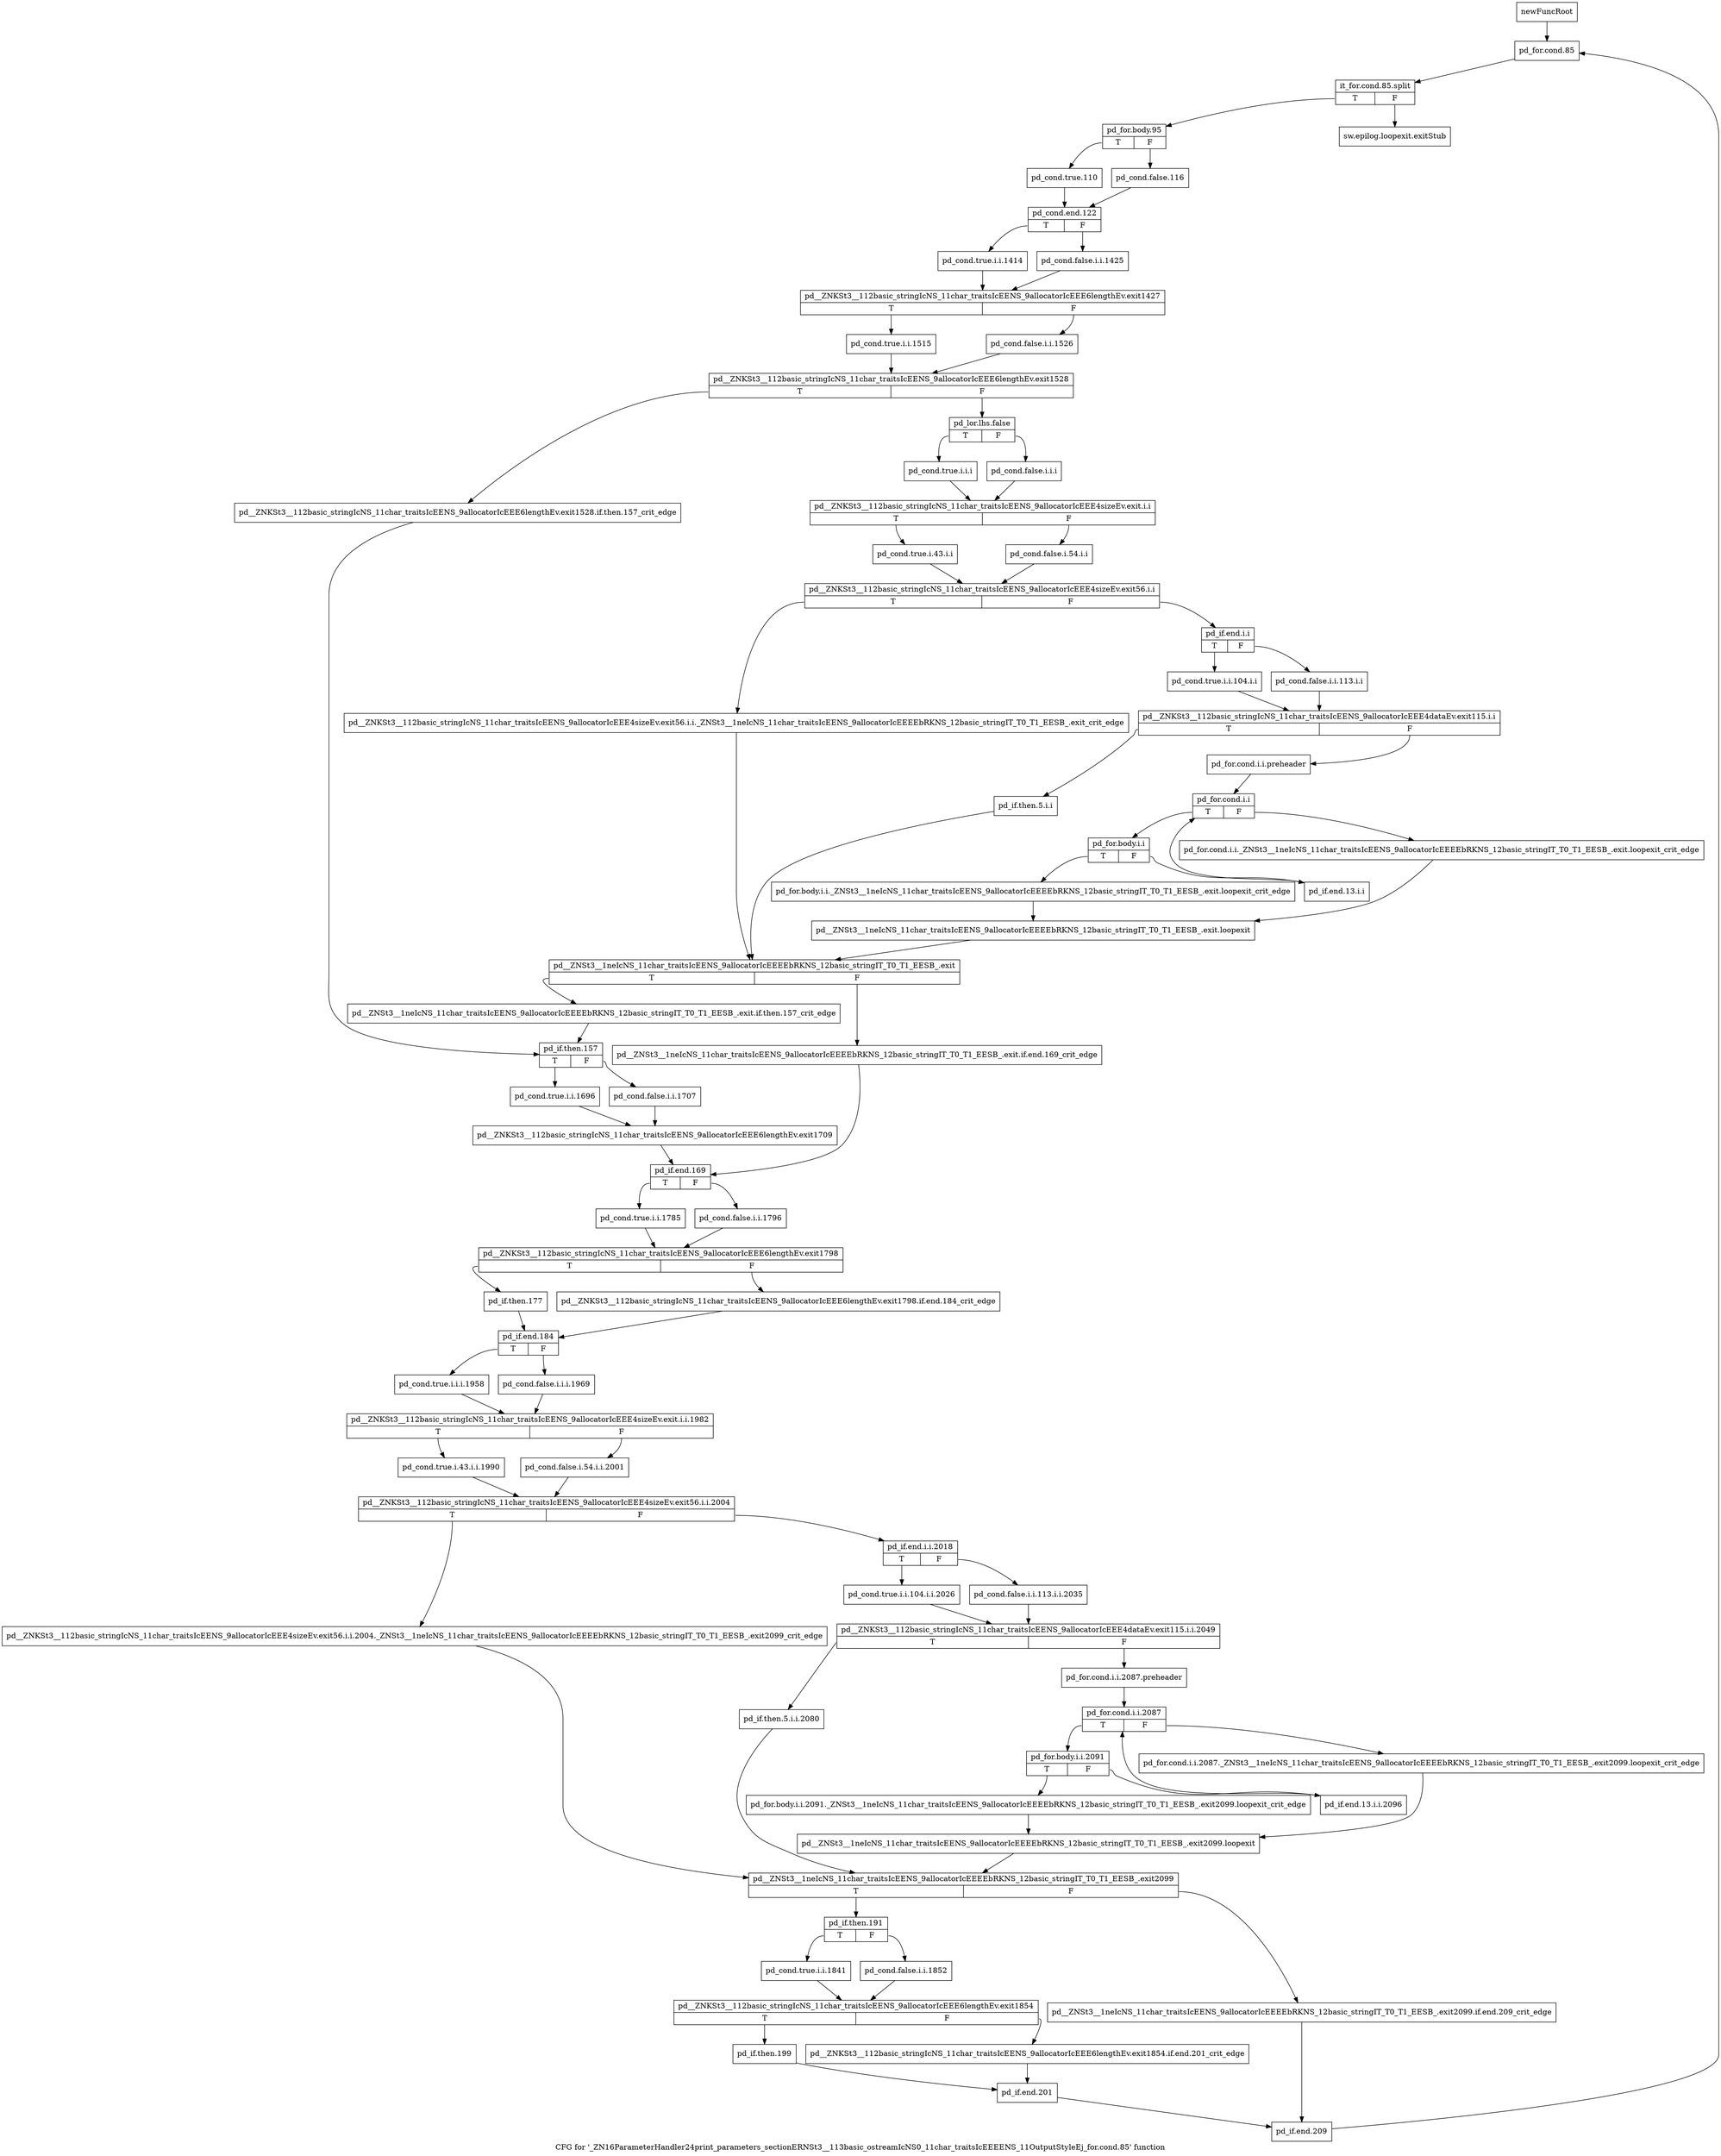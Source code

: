 digraph "CFG for '_ZN16ParameterHandler24print_parameters_sectionERNSt3__113basic_ostreamIcNS0_11char_traitsIcEEEENS_11OutputStyleEj_for.cond.85' function" {
	label="CFG for '_ZN16ParameterHandler24print_parameters_sectionERNSt3__113basic_ostreamIcNS0_11char_traitsIcEEEENS_11OutputStyleEj_for.cond.85' function";

	Node0x9577030 [shape=record,label="{newFuncRoot}"];
	Node0x9577030 -> Node0x95770d0;
	Node0x9577080 [shape=record,label="{sw.epilog.loopexit.exitStub}"];
	Node0x95770d0 [shape=record,label="{pd_for.cond.85}"];
	Node0x95770d0 -> Node0xab2ac80;
	Node0xab2ac80 [shape=record,label="{it_for.cond.85.split|{<s0>T|<s1>F}}"];
	Node0xab2ac80:s0 -> Node0x9577120;
	Node0xab2ac80:s1 -> Node0x9577080;
	Node0x9577120 [shape=record,label="{pd_for.body.95|{<s0>T|<s1>F}}"];
	Node0x9577120:s0 -> Node0x95771c0;
	Node0x9577120:s1 -> Node0x9577170;
	Node0x9577170 [shape=record,label="{pd_cond.false.116}"];
	Node0x9577170 -> Node0x9577210;
	Node0x95771c0 [shape=record,label="{pd_cond.true.110}"];
	Node0x95771c0 -> Node0x9577210;
	Node0x9577210 [shape=record,label="{pd_cond.end.122|{<s0>T|<s1>F}}"];
	Node0x9577210:s0 -> Node0x95772b0;
	Node0x9577210:s1 -> Node0x9577260;
	Node0x9577260 [shape=record,label="{pd_cond.false.i.i.1425}"];
	Node0x9577260 -> Node0x9577300;
	Node0x95772b0 [shape=record,label="{pd_cond.true.i.i.1414}"];
	Node0x95772b0 -> Node0x9577300;
	Node0x9577300 [shape=record,label="{pd__ZNKSt3__112basic_stringIcNS_11char_traitsIcEENS_9allocatorIcEEE6lengthEv.exit1427|{<s0>T|<s1>F}}"];
	Node0x9577300:s0 -> Node0x95773a0;
	Node0x9577300:s1 -> Node0x9577350;
	Node0x9577350 [shape=record,label="{pd_cond.false.i.i.1526}"];
	Node0x9577350 -> Node0x95773f0;
	Node0x95773a0 [shape=record,label="{pd_cond.true.i.i.1515}"];
	Node0x95773a0 -> Node0x95773f0;
	Node0x95773f0 [shape=record,label="{pd__ZNKSt3__112basic_stringIcNS_11char_traitsIcEENS_9allocatorIcEEE6lengthEv.exit1528|{<s0>T|<s1>F}}"];
	Node0x95773f0:s0 -> Node0x9577b70;
	Node0x95773f0:s1 -> Node0x9577440;
	Node0x9577440 [shape=record,label="{pd_lor.lhs.false|{<s0>T|<s1>F}}"];
	Node0x9577440:s0 -> Node0x95774e0;
	Node0x9577440:s1 -> Node0x9577490;
	Node0x9577490 [shape=record,label="{pd_cond.false.i.i.i}"];
	Node0x9577490 -> Node0x9577530;
	Node0x95774e0 [shape=record,label="{pd_cond.true.i.i.i}"];
	Node0x95774e0 -> Node0x9577530;
	Node0x9577530 [shape=record,label="{pd__ZNKSt3__112basic_stringIcNS_11char_traitsIcEENS_9allocatorIcEEE4sizeEv.exit.i.i|{<s0>T|<s1>F}}"];
	Node0x9577530:s0 -> Node0x95775d0;
	Node0x9577530:s1 -> Node0x9577580;
	Node0x9577580 [shape=record,label="{pd_cond.false.i.54.i.i}"];
	Node0x9577580 -> Node0x9577620;
	Node0x95775d0 [shape=record,label="{pd_cond.true.i.43.i.i}"];
	Node0x95775d0 -> Node0x9577620;
	Node0x9577620 [shape=record,label="{pd__ZNKSt3__112basic_stringIcNS_11char_traitsIcEENS_9allocatorIcEEE4sizeEv.exit56.i.i|{<s0>T|<s1>F}}"];
	Node0x9577620:s0 -> Node0x9577a30;
	Node0x9577620:s1 -> Node0x9577670;
	Node0x9577670 [shape=record,label="{pd_if.end.i.i|{<s0>T|<s1>F}}"];
	Node0x9577670:s0 -> Node0x9577710;
	Node0x9577670:s1 -> Node0x95776c0;
	Node0x95776c0 [shape=record,label="{pd_cond.false.i.i.113.i.i}"];
	Node0x95776c0 -> Node0x9577760;
	Node0x9577710 [shape=record,label="{pd_cond.true.i.i.104.i.i}"];
	Node0x9577710 -> Node0x9577760;
	Node0x9577760 [shape=record,label="{pd__ZNKSt3__112basic_stringIcNS_11char_traitsIcEENS_9allocatorIcEEE4dataEv.exit115.i.i|{<s0>T|<s1>F}}"];
	Node0x9577760:s0 -> Node0x95779e0;
	Node0x9577760:s1 -> Node0x95777b0;
	Node0x95777b0 [shape=record,label="{pd_for.cond.i.i.preheader}"];
	Node0x95777b0 -> Node0x9577800;
	Node0x9577800 [shape=record,label="{pd_for.cond.i.i|{<s0>T|<s1>F}}"];
	Node0x9577800:s0 -> Node0x95778a0;
	Node0x9577800:s1 -> Node0x9577850;
	Node0x9577850 [shape=record,label="{pd_for.cond.i.i._ZNSt3__1neIcNS_11char_traitsIcEENS_9allocatorIcEEEEbRKNS_12basic_stringIT_T0_T1_EESB_.exit.loopexit_crit_edge}"];
	Node0x9577850 -> Node0x9577990;
	Node0x95778a0 [shape=record,label="{pd_for.body.i.i|{<s0>T|<s1>F}}"];
	Node0x95778a0:s0 -> Node0x9577940;
	Node0x95778a0:s1 -> Node0x95778f0;
	Node0x95778f0 [shape=record,label="{pd_if.end.13.i.i}"];
	Node0x95778f0 -> Node0x9577800;
	Node0x9577940 [shape=record,label="{pd_for.body.i.i._ZNSt3__1neIcNS_11char_traitsIcEENS_9allocatorIcEEEEbRKNS_12basic_stringIT_T0_T1_EESB_.exit.loopexit_crit_edge}"];
	Node0x9577940 -> Node0x9577990;
	Node0x9577990 [shape=record,label="{pd__ZNSt3__1neIcNS_11char_traitsIcEENS_9allocatorIcEEEEbRKNS_12basic_stringIT_T0_T1_EESB_.exit.loopexit}"];
	Node0x9577990 -> Node0x9577a80;
	Node0x95779e0 [shape=record,label="{pd_if.then.5.i.i}"];
	Node0x95779e0 -> Node0x9577a80;
	Node0x9577a30 [shape=record,label="{pd__ZNKSt3__112basic_stringIcNS_11char_traitsIcEENS_9allocatorIcEEE4sizeEv.exit56.i.i._ZNSt3__1neIcNS_11char_traitsIcEENS_9allocatorIcEEEEbRKNS_12basic_stringIT_T0_T1_EESB_.exit_crit_edge}"];
	Node0x9577a30 -> Node0x9577a80;
	Node0x9577a80 [shape=record,label="{pd__ZNSt3__1neIcNS_11char_traitsIcEENS_9allocatorIcEEEEbRKNS_12basic_stringIT_T0_T1_EESB_.exit|{<s0>T|<s1>F}}"];
	Node0x9577a80:s0 -> Node0x9577b20;
	Node0x9577a80:s1 -> Node0x9577ad0;
	Node0x9577ad0 [shape=record,label="{pd__ZNSt3__1neIcNS_11char_traitsIcEENS_9allocatorIcEEEEbRKNS_12basic_stringIT_T0_T1_EESB_.exit.if.end.169_crit_edge}"];
	Node0x9577ad0 -> Node0x9577d00;
	Node0x9577b20 [shape=record,label="{pd__ZNSt3__1neIcNS_11char_traitsIcEENS_9allocatorIcEEEEbRKNS_12basic_stringIT_T0_T1_EESB_.exit.if.then.157_crit_edge}"];
	Node0x9577b20 -> Node0x9577bc0;
	Node0x9577b70 [shape=record,label="{pd__ZNKSt3__112basic_stringIcNS_11char_traitsIcEENS_9allocatorIcEEE6lengthEv.exit1528.if.then.157_crit_edge}"];
	Node0x9577b70 -> Node0x9577bc0;
	Node0x9577bc0 [shape=record,label="{pd_if.then.157|{<s0>T|<s1>F}}"];
	Node0x9577bc0:s0 -> Node0x9577c60;
	Node0x9577bc0:s1 -> Node0x9577c10;
	Node0x9577c10 [shape=record,label="{pd_cond.false.i.i.1707}"];
	Node0x9577c10 -> Node0x9577cb0;
	Node0x9577c60 [shape=record,label="{pd_cond.true.i.i.1696}"];
	Node0x9577c60 -> Node0x9577cb0;
	Node0x9577cb0 [shape=record,label="{pd__ZNKSt3__112basic_stringIcNS_11char_traitsIcEENS_9allocatorIcEEE6lengthEv.exit1709}"];
	Node0x9577cb0 -> Node0x9577d00;
	Node0x9577d00 [shape=record,label="{pd_if.end.169|{<s0>T|<s1>F}}"];
	Node0x9577d00:s0 -> Node0x9577da0;
	Node0x9577d00:s1 -> Node0x9577d50;
	Node0x9577d50 [shape=record,label="{pd_cond.false.i.i.1796}"];
	Node0x9577d50 -> Node0x9577df0;
	Node0x9577da0 [shape=record,label="{pd_cond.true.i.i.1785}"];
	Node0x9577da0 -> Node0x9577df0;
	Node0x9577df0 [shape=record,label="{pd__ZNKSt3__112basic_stringIcNS_11char_traitsIcEENS_9allocatorIcEEE6lengthEv.exit1798|{<s0>T|<s1>F}}"];
	Node0x9577df0:s0 -> Node0x9577e90;
	Node0x9577df0:s1 -> Node0x9577e40;
	Node0x9577e40 [shape=record,label="{pd__ZNKSt3__112basic_stringIcNS_11char_traitsIcEENS_9allocatorIcEEE6lengthEv.exit1798.if.end.184_crit_edge}"];
	Node0x9577e40 -> Node0x9577ee0;
	Node0x9577e90 [shape=record,label="{pd_if.then.177}"];
	Node0x9577e90 -> Node0x9577ee0;
	Node0x9577ee0 [shape=record,label="{pd_if.end.184|{<s0>T|<s1>F}}"];
	Node0x9577ee0:s0 -> Node0x9577f80;
	Node0x9577ee0:s1 -> Node0x9577f30;
	Node0x9577f30 [shape=record,label="{pd_cond.false.i.i.i.1969}"];
	Node0x9577f30 -> Node0x956e1a0;
	Node0x9577f80 [shape=record,label="{pd_cond.true.i.i.i.1958}"];
	Node0x9577f80 -> Node0x956e1a0;
	Node0x956e1a0 [shape=record,label="{pd__ZNKSt3__112basic_stringIcNS_11char_traitsIcEENS_9allocatorIcEEE4sizeEv.exit.i.i.1982|{<s0>T|<s1>F}}"];
	Node0x956e1a0:s0 -> Node0x9578020;
	Node0x956e1a0:s1 -> Node0x9577fd0;
	Node0x9577fd0 [shape=record,label="{pd_cond.false.i.54.i.i.2001}"];
	Node0x9577fd0 -> Node0x9578070;
	Node0x9578020 [shape=record,label="{pd_cond.true.i.43.i.i.1990}"];
	Node0x9578020 -> Node0x9578070;
	Node0x9578070 [shape=record,label="{pd__ZNKSt3__112basic_stringIcNS_11char_traitsIcEENS_9allocatorIcEEE4sizeEv.exit56.i.i.2004|{<s0>T|<s1>F}}"];
	Node0x9578070:s0 -> Node0x9578480;
	Node0x9578070:s1 -> Node0x95780c0;
	Node0x95780c0 [shape=record,label="{pd_if.end.i.i.2018|{<s0>T|<s1>F}}"];
	Node0x95780c0:s0 -> Node0x9578160;
	Node0x95780c0:s1 -> Node0x9578110;
	Node0x9578110 [shape=record,label="{pd_cond.false.i.i.113.i.i.2035}"];
	Node0x9578110 -> Node0x95781b0;
	Node0x9578160 [shape=record,label="{pd_cond.true.i.i.104.i.i.2026}"];
	Node0x9578160 -> Node0x95781b0;
	Node0x95781b0 [shape=record,label="{pd__ZNKSt3__112basic_stringIcNS_11char_traitsIcEENS_9allocatorIcEEE4dataEv.exit115.i.i.2049|{<s0>T|<s1>F}}"];
	Node0x95781b0:s0 -> Node0x9578430;
	Node0x95781b0:s1 -> Node0x9578200;
	Node0x9578200 [shape=record,label="{pd_for.cond.i.i.2087.preheader}"];
	Node0x9578200 -> Node0x9578250;
	Node0x9578250 [shape=record,label="{pd_for.cond.i.i.2087|{<s0>T|<s1>F}}"];
	Node0x9578250:s0 -> Node0x95782f0;
	Node0x9578250:s1 -> Node0x95782a0;
	Node0x95782a0 [shape=record,label="{pd_for.cond.i.i.2087._ZNSt3__1neIcNS_11char_traitsIcEENS_9allocatorIcEEEEbRKNS_12basic_stringIT_T0_T1_EESB_.exit2099.loopexit_crit_edge}"];
	Node0x95782a0 -> Node0x95783e0;
	Node0x95782f0 [shape=record,label="{pd_for.body.i.i.2091|{<s0>T|<s1>F}}"];
	Node0x95782f0:s0 -> Node0x9578390;
	Node0x95782f0:s1 -> Node0x9578340;
	Node0x9578340 [shape=record,label="{pd_if.end.13.i.i.2096}"];
	Node0x9578340 -> Node0x9578250;
	Node0x9578390 [shape=record,label="{pd_for.body.i.i.2091._ZNSt3__1neIcNS_11char_traitsIcEENS_9allocatorIcEEEEbRKNS_12basic_stringIT_T0_T1_EESB_.exit2099.loopexit_crit_edge}"];
	Node0x9578390 -> Node0x95783e0;
	Node0x95783e0 [shape=record,label="{pd__ZNSt3__1neIcNS_11char_traitsIcEENS_9allocatorIcEEEEbRKNS_12basic_stringIT_T0_T1_EESB_.exit2099.loopexit}"];
	Node0x95783e0 -> Node0x95784d0;
	Node0x9578430 [shape=record,label="{pd_if.then.5.i.i.2080}"];
	Node0x9578430 -> Node0x95784d0;
	Node0x9578480 [shape=record,label="{pd__ZNKSt3__112basic_stringIcNS_11char_traitsIcEENS_9allocatorIcEEE4sizeEv.exit56.i.i.2004._ZNSt3__1neIcNS_11char_traitsIcEENS_9allocatorIcEEEEbRKNS_12basic_stringIT_T0_T1_EESB_.exit2099_crit_edge}"];
	Node0x9578480 -> Node0x95784d0;
	Node0x95784d0 [shape=record,label="{pd__ZNSt3__1neIcNS_11char_traitsIcEENS_9allocatorIcEEEEbRKNS_12basic_stringIT_T0_T1_EESB_.exit2099|{<s0>T|<s1>F}}"];
	Node0x95784d0:s0 -> Node0x9578570;
	Node0x95784d0:s1 -> Node0x9578520;
	Node0x9578520 [shape=record,label="{pd__ZNSt3__1neIcNS_11char_traitsIcEENS_9allocatorIcEEEEbRKNS_12basic_stringIT_T0_T1_EESB_.exit2099.if.end.209_crit_edge}"];
	Node0x9578520 -> Node0x95787a0;
	Node0x9578570 [shape=record,label="{pd_if.then.191|{<s0>T|<s1>F}}"];
	Node0x9578570:s0 -> Node0x9578610;
	Node0x9578570:s1 -> Node0x95785c0;
	Node0x95785c0 [shape=record,label="{pd_cond.false.i.i.1852}"];
	Node0x95785c0 -> Node0x9578660;
	Node0x9578610 [shape=record,label="{pd_cond.true.i.i.1841}"];
	Node0x9578610 -> Node0x9578660;
	Node0x9578660 [shape=record,label="{pd__ZNKSt3__112basic_stringIcNS_11char_traitsIcEENS_9allocatorIcEEE6lengthEv.exit1854|{<s0>T|<s1>F}}"];
	Node0x9578660:s0 -> Node0x9578700;
	Node0x9578660:s1 -> Node0x95786b0;
	Node0x95786b0 [shape=record,label="{pd__ZNKSt3__112basic_stringIcNS_11char_traitsIcEENS_9allocatorIcEEE6lengthEv.exit1854.if.end.201_crit_edge}"];
	Node0x95786b0 -> Node0x9578750;
	Node0x9578700 [shape=record,label="{pd_if.then.199}"];
	Node0x9578700 -> Node0x9578750;
	Node0x9578750 [shape=record,label="{pd_if.end.201}"];
	Node0x9578750 -> Node0x95787a0;
	Node0x95787a0 [shape=record,label="{pd_if.end.209}"];
	Node0x95787a0 -> Node0x95770d0;
}
